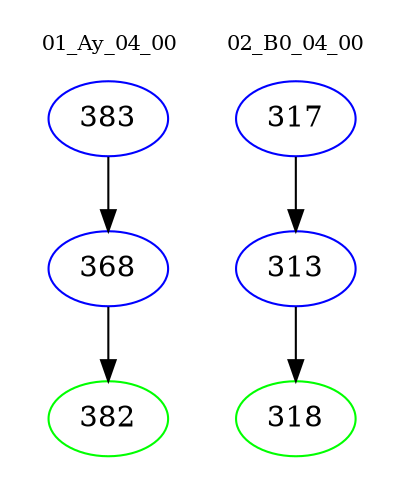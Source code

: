 digraph{
subgraph cluster_0 {
color = white
label = "01_Ay_04_00";
fontsize=10;
T0_383 [label="383", color="blue"]
T0_383 -> T0_368 [color="black"]
T0_368 [label="368", color="blue"]
T0_368 -> T0_382 [color="black"]
T0_382 [label="382", color="green"]
}
subgraph cluster_1 {
color = white
label = "02_B0_04_00";
fontsize=10;
T1_317 [label="317", color="blue"]
T1_317 -> T1_313 [color="black"]
T1_313 [label="313", color="blue"]
T1_313 -> T1_318 [color="black"]
T1_318 [label="318", color="green"]
}
}
